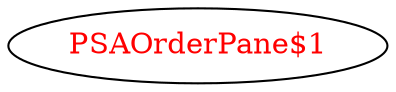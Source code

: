 digraph dependencyGraph {
 concentrate=true;
 ranksep="2.0";
 rankdir="LR"; 
 splines="ortho";
"PSAOrderPane$1" [fontcolor="red"];
}